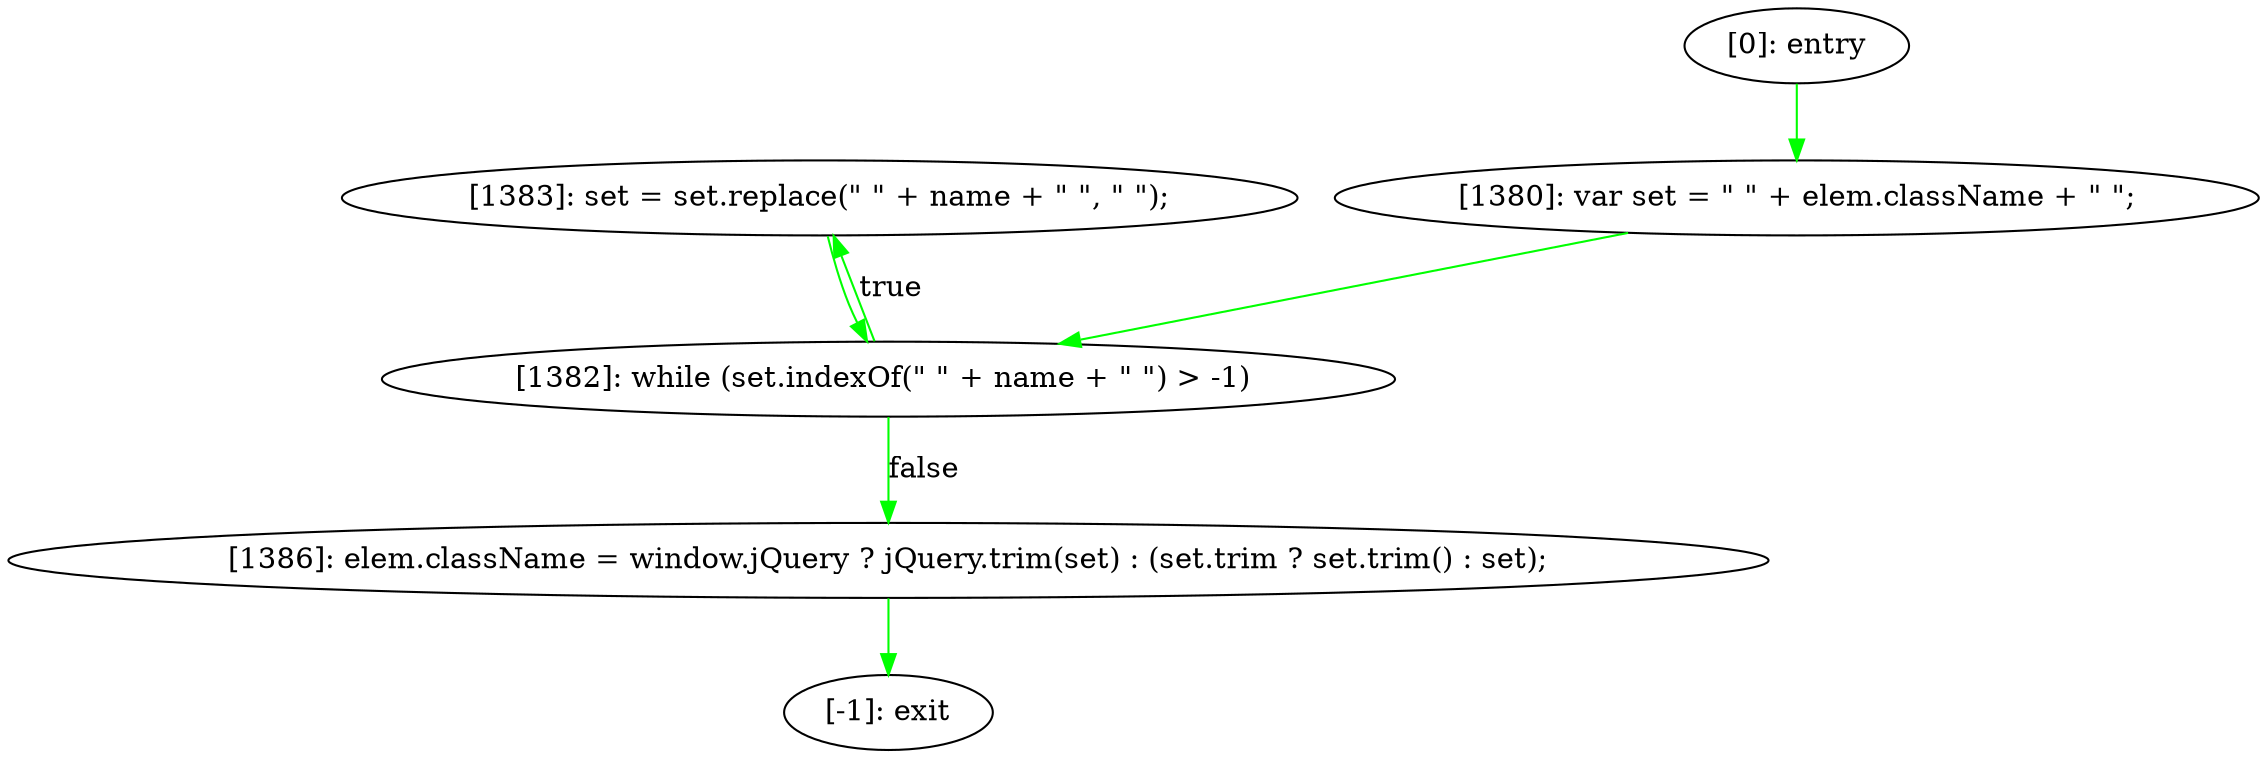 digraph {
"0" [label="[1383]: set = set.replace(\" \" + name + \" \", \" \");\n"] 
"1" [label="[-1]: exit"] 
"2" [label="[1386]: elem.className = window.jQuery ? jQuery.trim(set) : (set.trim ? set.trim() : set);\n"] 
"3" [label="[0]: entry"] 
"4" [label="[1380]: var set = \" \" + elem.className + \" \";\n"] 
"5" [label="[1382]: while (set.indexOf(\" \" + name + \" \") > -1) "] 
"0" -> "5" [label="" color="green"] 
"2" -> "1" [label="" color="green"] 
"3" -> "4" [label="" color="green"] 
"4" -> "5" [label="" color="green"] 
"5" -> "2" [label="false" color="green"] 
"5" -> "0" [label="true" color="green"] 
}
